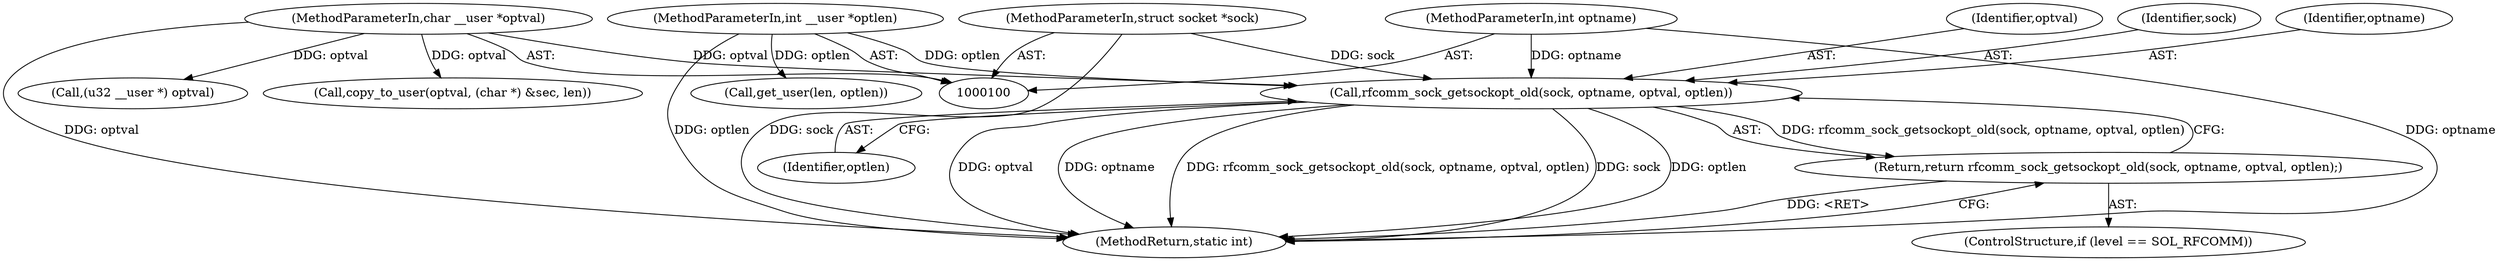 digraph "0_linux_9ad2de43f1aee7e7274a4e0d41465489299e344b@API" {
"1000127" [label="(Call,rfcomm_sock_getsockopt_old(sock, optname, optval, optlen))"];
"1000101" [label="(MethodParameterIn,struct socket *sock)"];
"1000103" [label="(MethodParameterIn,int optname)"];
"1000104" [label="(MethodParameterIn,char __user *optval)"];
"1000105" [label="(MethodParameterIn,int __user *optlen)"];
"1000126" [label="(Return,return rfcomm_sock_getsockopt_old(sock, optname, optval, optlen);)"];
"1000218" [label="(Call,(u32 __user *) optval)"];
"1000131" [label="(Identifier,optlen)"];
"1000130" [label="(Identifier,optval)"];
"1000127" [label="(Call,rfcomm_sock_getsockopt_old(sock, optname, optval, optlen))"];
"1000128" [label="(Identifier,sock)"];
"1000103" [label="(MethodParameterIn,int optname)"];
"1000122" [label="(ControlStructure,if (level == SOL_RFCOMM))"];
"1000236" [label="(MethodReturn,static int)"];
"1000178" [label="(Call,copy_to_user(optval, (char *) &sec, len))"];
"1000126" [label="(Return,return rfcomm_sock_getsockopt_old(sock, optname, optval, optlen);)"];
"1000104" [label="(MethodParameterIn,char __user *optval)"];
"1000140" [label="(Call,get_user(len, optlen))"];
"1000101" [label="(MethodParameterIn,struct socket *sock)"];
"1000105" [label="(MethodParameterIn,int __user *optlen)"];
"1000129" [label="(Identifier,optname)"];
"1000127" -> "1000126"  [label="AST: "];
"1000127" -> "1000131"  [label="CFG: "];
"1000128" -> "1000127"  [label="AST: "];
"1000129" -> "1000127"  [label="AST: "];
"1000130" -> "1000127"  [label="AST: "];
"1000131" -> "1000127"  [label="AST: "];
"1000126" -> "1000127"  [label="CFG: "];
"1000127" -> "1000236"  [label="DDG: optval"];
"1000127" -> "1000236"  [label="DDG: optname"];
"1000127" -> "1000236"  [label="DDG: rfcomm_sock_getsockopt_old(sock, optname, optval, optlen)"];
"1000127" -> "1000236"  [label="DDG: sock"];
"1000127" -> "1000236"  [label="DDG: optlen"];
"1000127" -> "1000126"  [label="DDG: rfcomm_sock_getsockopt_old(sock, optname, optval, optlen)"];
"1000101" -> "1000127"  [label="DDG: sock"];
"1000103" -> "1000127"  [label="DDG: optname"];
"1000104" -> "1000127"  [label="DDG: optval"];
"1000105" -> "1000127"  [label="DDG: optlen"];
"1000101" -> "1000100"  [label="AST: "];
"1000101" -> "1000236"  [label="DDG: sock"];
"1000103" -> "1000100"  [label="AST: "];
"1000103" -> "1000236"  [label="DDG: optname"];
"1000104" -> "1000100"  [label="AST: "];
"1000104" -> "1000236"  [label="DDG: optval"];
"1000104" -> "1000178"  [label="DDG: optval"];
"1000104" -> "1000218"  [label="DDG: optval"];
"1000105" -> "1000100"  [label="AST: "];
"1000105" -> "1000236"  [label="DDG: optlen"];
"1000105" -> "1000140"  [label="DDG: optlen"];
"1000126" -> "1000122"  [label="AST: "];
"1000236" -> "1000126"  [label="CFG: "];
"1000126" -> "1000236"  [label="DDG: <RET>"];
}
